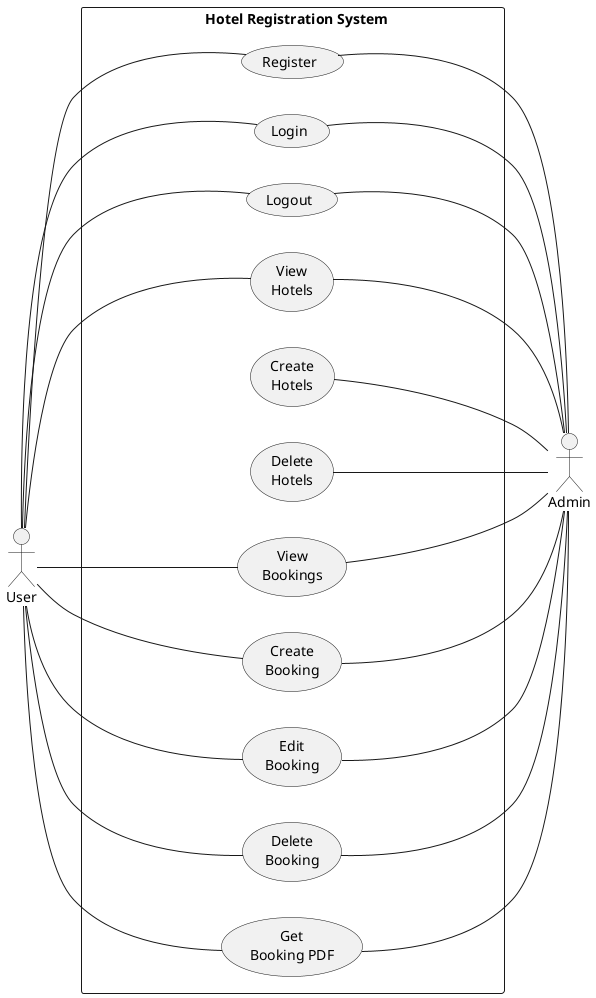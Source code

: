 @startuml Hotel Registration System Use Case Diagram
left to right direction

actor "User" as user
rectangle "\t\t\t\tHotel Registration System\t\t\t\t" as HotelRegistrationSystem {    
    usecase "Register" as register
    usecase "Login" as login
    usecase "Logout" as logout
    usecase "View\nHotels" as viewHotels
    usecase "Create\nHotels" as createHotel
    usecase "Delete\nHotels" as deleteHotel
    usecase "View\nBookings" as viewBookings
    usecase "Create\nBooking" as createBooking
    usecase "Edit\nBooking" as editBooking
    usecase "Delete\nBooking" as deleteBooking
    usecase "Get\nBooking PDF" as getBookingPDF
}

actor "Admin" as admin


user -- register
user -- login
user -- logout

user -- viewHotels

user -- viewBookings
user -- createBooking
user -- editBooking
user -- deleteBooking
user -- getBookingPDF
' =====================

register -- admin
login -- admin
logout -- admin

viewHotels -- admin
createHotel -- admin
deleteHotel -- admin

viewBookings -- admin
createBooking -- admin
editBooking -- admin
deleteBooking -- admin
getBookingPDF -- admin
' =====================
@enduml